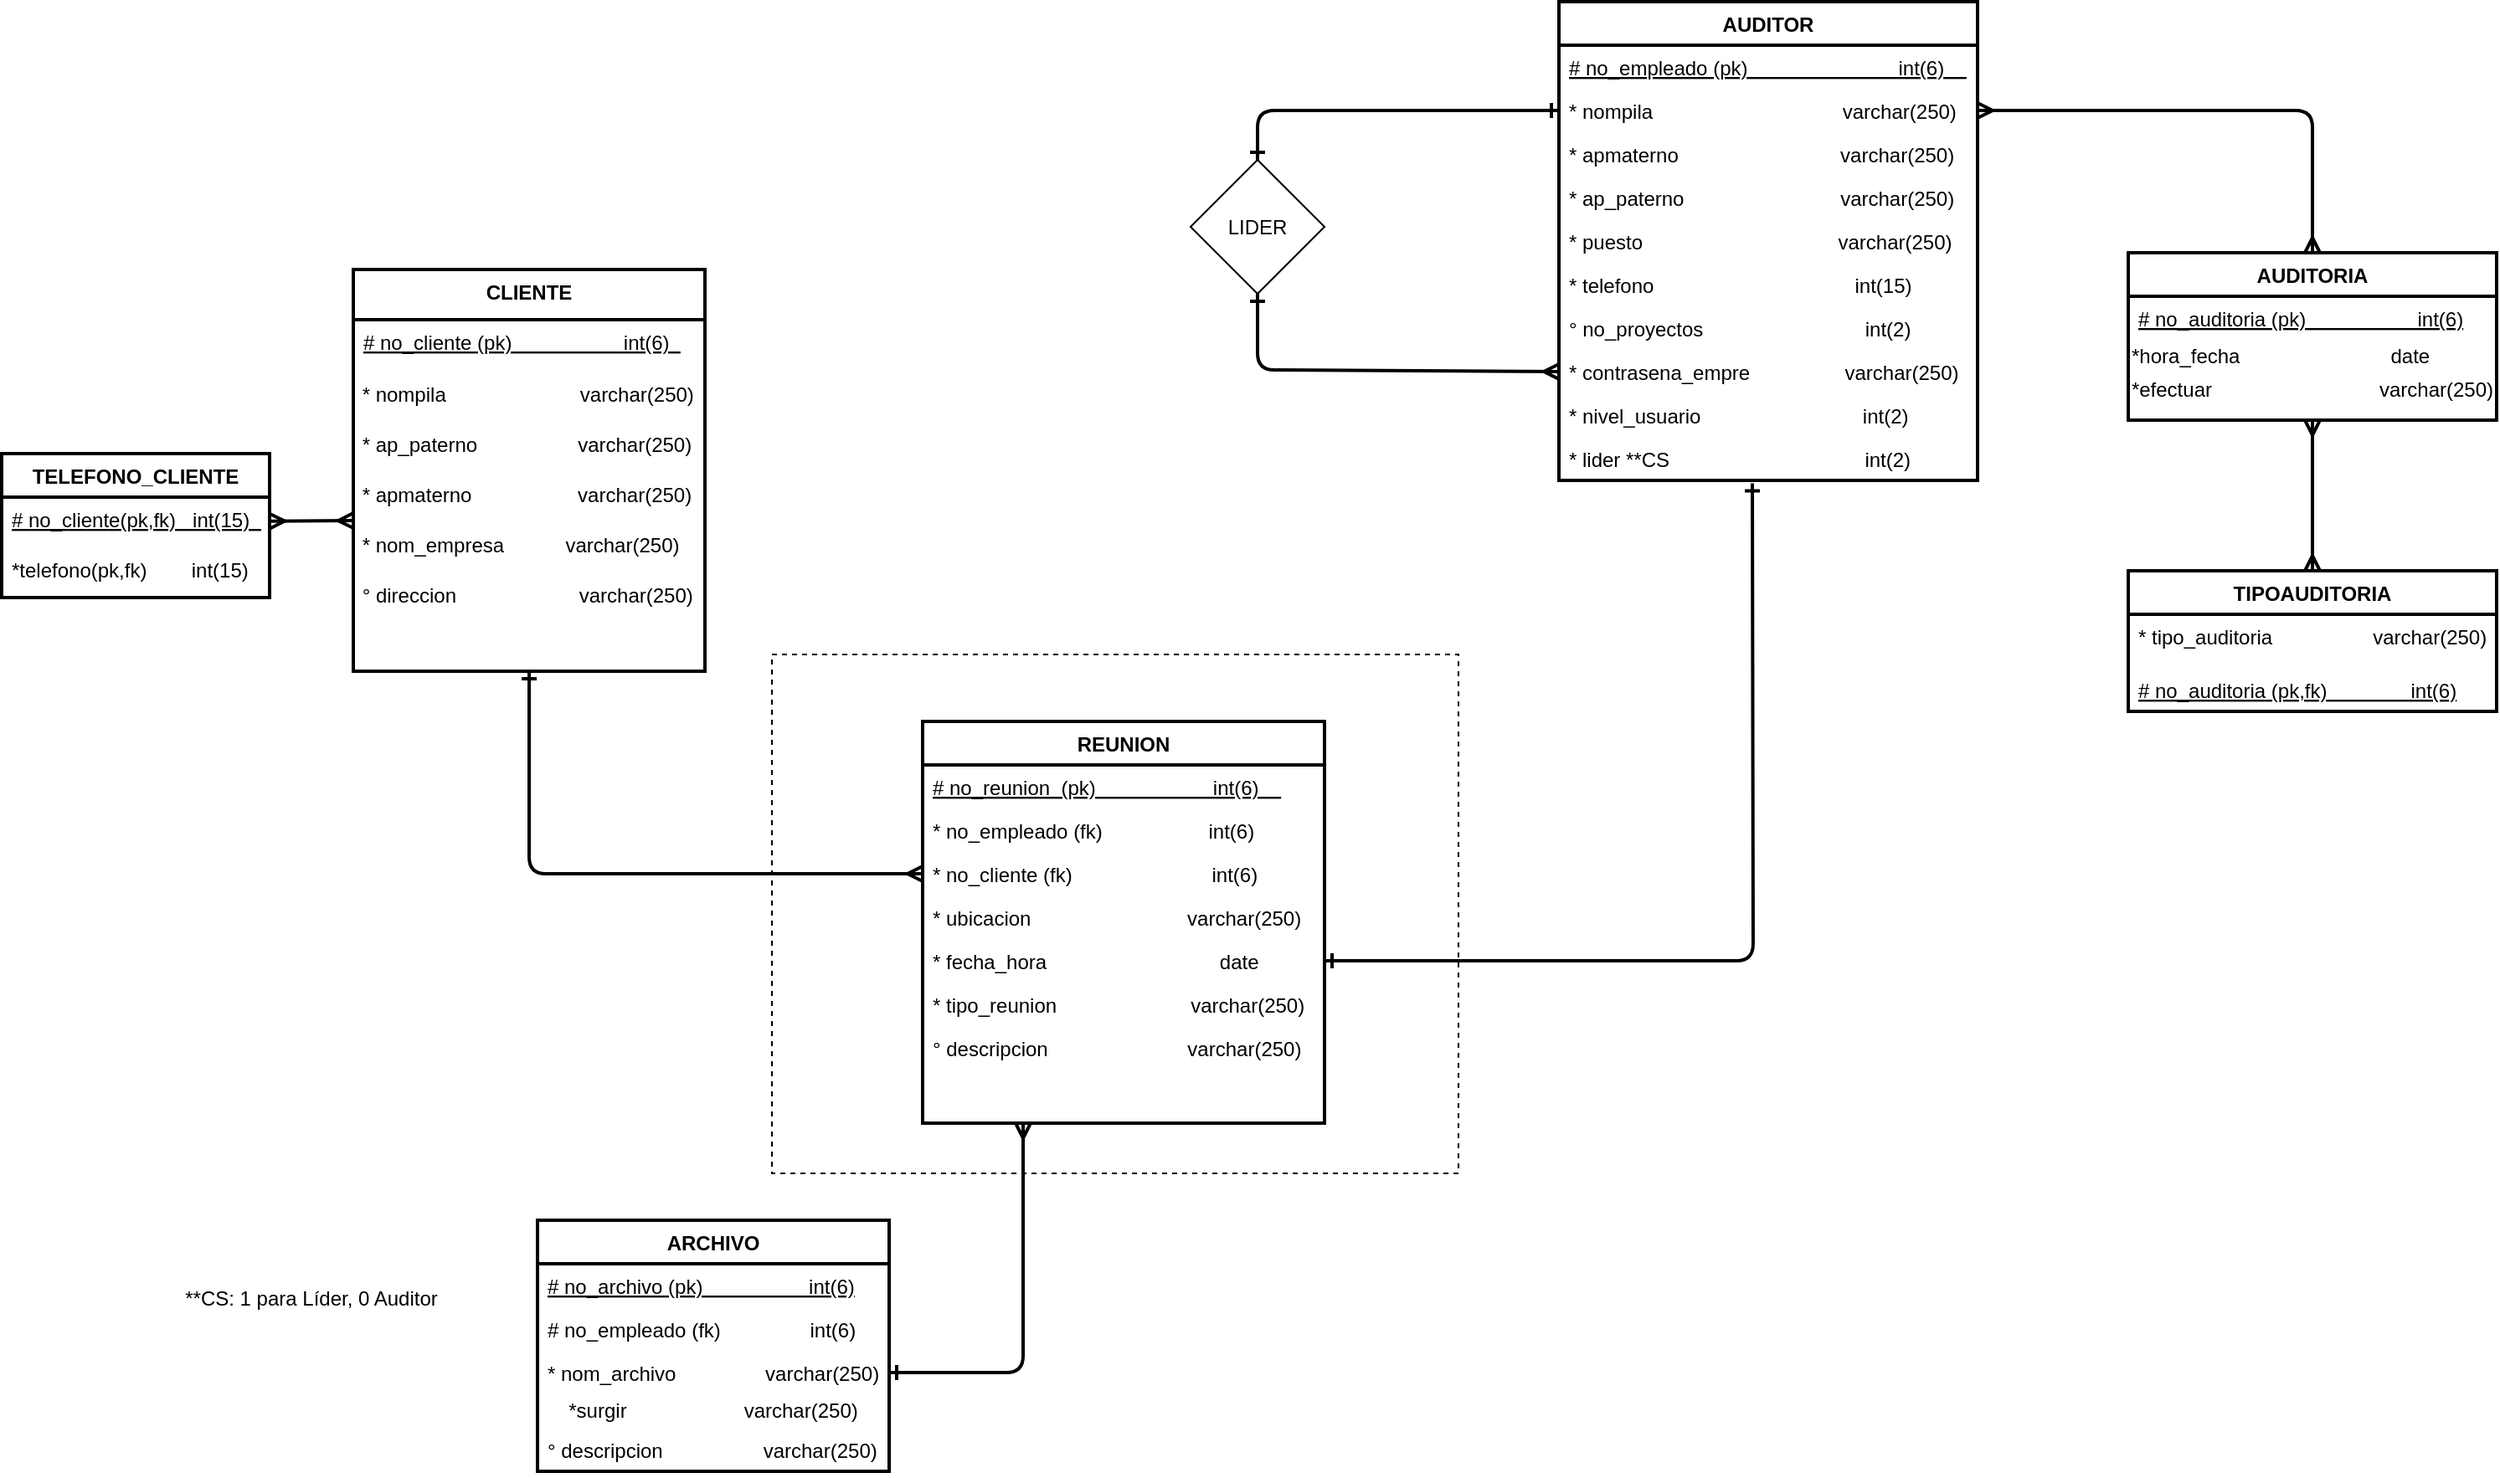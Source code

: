 <mxfile version="14.2.9" type="github">
  <diagram id="C5RBs43oDa-KdzZeNtuy" name="Page-1">
    <mxGraphModel dx="2058" dy="1773" grid="1" gridSize="10" guides="1" tooltips="1" connect="1" arrows="1" fold="1" page="1" pageScale="1" pageWidth="827" pageHeight="1169" math="0" shadow="0">
      <root>
        <mxCell id="WIyWlLk6GJQsqaUBKTNV-0" />
        <mxCell id="WIyWlLk6GJQsqaUBKTNV-1" parent="WIyWlLk6GJQsqaUBKTNV-0" />
        <mxCell id="gr3oe_lrxex0TwQ4C50Z-101" value="" style="rounded=0;whiteSpace=wrap;html=1;dashed=1;" vertex="1" parent="WIyWlLk6GJQsqaUBKTNV-1">
          <mxGeometry x="440" y="190" width="410" height="310" as="geometry" />
        </mxCell>
        <mxCell id="gr3oe_lrxex0TwQ4C50Z-0" value="CLIENTE" style="swimlane;fontStyle=1;align=center;verticalAlign=top;childLayout=stackLayout;horizontal=1;startSize=30;horizontalStack=0;resizeParent=1;resizeLast=0;collapsible=1;marginBottom=0;rounded=0;shadow=0;strokeWidth=2;" vertex="1" parent="WIyWlLk6GJQsqaUBKTNV-1">
          <mxGeometry x="190" y="-40" width="210" height="240" as="geometry">
            <mxRectangle x="230" y="140" width="160" height="26" as="alternateBounds" />
          </mxGeometry>
        </mxCell>
        <mxCell id="gr3oe_lrxex0TwQ4C50Z-1" value="# no_cliente (pk)                    int(6)   " style="text;align=left;verticalAlign=top;spacingLeft=4;spacingRight=4;overflow=hidden;rotatable=0;points=[[0,0.5],[1,0.5]];portConstraint=eastwest;fontStyle=4" vertex="1" parent="gr3oe_lrxex0TwQ4C50Z-0">
          <mxGeometry y="30" width="210" height="30" as="geometry" />
        </mxCell>
        <mxCell id="gr3oe_lrxex0TwQ4C50Z-2" value="&amp;nbsp;* nompila&amp;nbsp; &amp;nbsp; &amp;nbsp; &amp;nbsp; &amp;nbsp; &amp;nbsp; &amp;nbsp; &amp;nbsp; &amp;nbsp; &amp;nbsp; &amp;nbsp; &amp;nbsp;&amp;nbsp;&lt;span&gt;varchar(250)&lt;/span&gt;" style="text;html=1;strokeColor=none;fillColor=none;align=left;verticalAlign=middle;whiteSpace=wrap;rounded=0;" vertex="1" parent="gr3oe_lrxex0TwQ4C50Z-0">
          <mxGeometry y="60" width="210" height="30" as="geometry" />
        </mxCell>
        <mxCell id="gr3oe_lrxex0TwQ4C50Z-3" value="&amp;nbsp;* ap_paterno&amp;nbsp; &amp;nbsp; &amp;nbsp; &amp;nbsp; &amp;nbsp; &amp;nbsp; &amp;nbsp; &amp;nbsp; &amp;nbsp;&amp;nbsp;&lt;span&gt;varchar(250)&lt;/span&gt;" style="text;html=1;strokeColor=none;fillColor=none;align=left;verticalAlign=middle;whiteSpace=wrap;rounded=0;" vertex="1" parent="gr3oe_lrxex0TwQ4C50Z-0">
          <mxGeometry y="90" width="210" height="30" as="geometry" />
        </mxCell>
        <mxCell id="gr3oe_lrxex0TwQ4C50Z-4" value="&amp;nbsp;* apmaterno&amp;nbsp; &amp;nbsp; &amp;nbsp; &amp;nbsp; &amp;nbsp; &amp;nbsp; &amp;nbsp; &amp;nbsp; &amp;nbsp; &amp;nbsp;varchar(250)" style="text;html=1;strokeColor=none;fillColor=none;align=left;verticalAlign=middle;whiteSpace=wrap;rounded=0;" vertex="1" parent="gr3oe_lrxex0TwQ4C50Z-0">
          <mxGeometry y="120" width="210" height="30" as="geometry" />
        </mxCell>
        <mxCell id="gr3oe_lrxex0TwQ4C50Z-5" value="&lt;div align=&quot;left&quot;&gt;&amp;nbsp;* nom_empresa&amp;nbsp; &amp;nbsp; &amp;nbsp; &amp;nbsp; &amp;nbsp;&amp;nbsp; varchar(250)&lt;/div&gt;" style="text;html=1;strokeColor=none;fillColor=none;align=left;verticalAlign=middle;whiteSpace=wrap;rounded=0;" vertex="1" parent="gr3oe_lrxex0TwQ4C50Z-0">
          <mxGeometry y="150" width="210" height="30" as="geometry" />
        </mxCell>
        <mxCell id="gr3oe_lrxex0TwQ4C50Z-6" value="&amp;nbsp;° direccion&amp;nbsp; &amp;nbsp; &amp;nbsp; &amp;nbsp; &amp;nbsp; &amp;nbsp; &amp;nbsp; &amp;nbsp; &amp;nbsp; &amp;nbsp; &amp;nbsp; &lt;span&gt;varchar(250)&lt;/span&gt;" style="text;html=1;strokeColor=none;fillColor=none;align=left;verticalAlign=middle;whiteSpace=wrap;rounded=0;" vertex="1" parent="gr3oe_lrxex0TwQ4C50Z-0">
          <mxGeometry y="180" width="210" height="30" as="geometry" />
        </mxCell>
        <mxCell id="gr3oe_lrxex0TwQ4C50Z-7" value="ARCHIVO" style="swimlane;fontStyle=1;align=center;verticalAlign=top;childLayout=stackLayout;horizontal=1;startSize=26;horizontalStack=0;resizeParent=1;resizeLast=0;collapsible=1;marginBottom=0;rounded=0;shadow=0;strokeWidth=2;" vertex="1" parent="WIyWlLk6GJQsqaUBKTNV-1">
          <mxGeometry x="300" y="528" width="210" height="150" as="geometry">
            <mxRectangle x="130" y="380" width="160" height="26" as="alternateBounds" />
          </mxGeometry>
        </mxCell>
        <mxCell id="gr3oe_lrxex0TwQ4C50Z-8" value="# no_archivo (pk)                   int(6)" style="text;align=left;verticalAlign=top;spacingLeft=4;spacingRight=4;overflow=hidden;rotatable=0;points=[[0,0.5],[1,0.5]];portConstraint=eastwest;fontStyle=4" vertex="1" parent="gr3oe_lrxex0TwQ4C50Z-7">
          <mxGeometry y="26" width="210" height="26" as="geometry" />
        </mxCell>
        <mxCell id="gr3oe_lrxex0TwQ4C50Z-9" value="# no_empleado (fk)                int(6)" style="text;align=left;verticalAlign=top;spacingLeft=4;spacingRight=4;overflow=hidden;rotatable=0;points=[[0,0.5],[1,0.5]];portConstraint=eastwest;fontStyle=0" vertex="1" parent="gr3oe_lrxex0TwQ4C50Z-7">
          <mxGeometry y="52" width="210" height="26" as="geometry" />
        </mxCell>
        <mxCell id="gr3oe_lrxex0TwQ4C50Z-10" value="* nom_archivo                varchar(250)" style="text;align=left;verticalAlign=top;spacingLeft=4;spacingRight=4;overflow=hidden;rotatable=0;points=[[0,0.5],[1,0.5]];portConstraint=eastwest;rounded=0;shadow=0;html=0;" vertex="1" parent="gr3oe_lrxex0TwQ4C50Z-7">
          <mxGeometry y="78" width="210" height="26" as="geometry" />
        </mxCell>
        <mxCell id="gr3oe_lrxex0TwQ4C50Z-106" value="&lt;div align=&quot;left&quot;&gt;*surgir&amp;nbsp;&amp;nbsp;&amp;nbsp;&amp;nbsp;&amp;nbsp;&amp;nbsp;&amp;nbsp;&amp;nbsp;&amp;nbsp;&amp;nbsp;&amp;nbsp;&amp;nbsp;&amp;nbsp;&amp;nbsp;&amp;nbsp;&amp;nbsp;&amp;nbsp;&amp;nbsp;&amp;nbsp;&amp;nbsp; varchar(250) &lt;br&gt;&lt;/div&gt;" style="text;html=1;strokeColor=none;fillColor=none;align=center;verticalAlign=middle;whiteSpace=wrap;rounded=0;dashed=1;" vertex="1" parent="gr3oe_lrxex0TwQ4C50Z-7">
          <mxGeometry y="104" width="210" height="20" as="geometry" />
        </mxCell>
        <mxCell id="gr3oe_lrxex0TwQ4C50Z-11" value="° descripcion                  varchar(250)" style="text;align=left;verticalAlign=top;spacingLeft=4;spacingRight=4;overflow=hidden;rotatable=0;points=[[0,0.5],[1,0.5]];portConstraint=eastwest;" vertex="1" parent="gr3oe_lrxex0TwQ4C50Z-7">
          <mxGeometry y="124" width="210" height="26" as="geometry" />
        </mxCell>
        <mxCell id="gr3oe_lrxex0TwQ4C50Z-12" value="AUDITORIA" style="swimlane;fontStyle=1;align=center;verticalAlign=top;childLayout=stackLayout;horizontal=1;startSize=26;horizontalStack=0;resizeParent=1;resizeLast=0;collapsible=1;marginBottom=0;rounded=0;shadow=0;strokeWidth=2;" vertex="1" parent="WIyWlLk6GJQsqaUBKTNV-1">
          <mxGeometry x="1250" y="-50" width="220" height="100" as="geometry">
            <mxRectangle x="340" y="380" width="170" height="26" as="alternateBounds" />
          </mxGeometry>
        </mxCell>
        <mxCell id="gr3oe_lrxex0TwQ4C50Z-13" value="# no_auditoria (pk)                    int(6)" style="text;align=left;verticalAlign=top;spacingLeft=4;spacingRight=4;overflow=hidden;rotatable=0;points=[[0,0.5],[1,0.5]];portConstraint=eastwest;fontStyle=4" vertex="1" parent="gr3oe_lrxex0TwQ4C50Z-12">
          <mxGeometry y="26" width="220" height="26" as="geometry" />
        </mxCell>
        <mxCell id="gr3oe_lrxex0TwQ4C50Z-103" value="*hora_fecha&amp;nbsp;&amp;nbsp;&amp;nbsp;&amp;nbsp;&amp;nbsp;&amp;nbsp;&amp;nbsp;&amp;nbsp;&amp;nbsp;&amp;nbsp;&amp;nbsp; &amp;nbsp; &amp;nbsp; &amp;nbsp; &amp;nbsp; &amp;nbsp; &amp;nbsp; &amp;nbsp;&amp;nbsp; date" style="text;html=1;strokeColor=none;fillColor=none;align=left;verticalAlign=middle;whiteSpace=wrap;rounded=0;dashed=1;" vertex="1" parent="gr3oe_lrxex0TwQ4C50Z-12">
          <mxGeometry y="52" width="220" height="20" as="geometry" />
        </mxCell>
        <mxCell id="gr3oe_lrxex0TwQ4C50Z-105" value="&lt;div&gt;*efectuar&amp;nbsp;&amp;nbsp;&amp;nbsp;&amp;nbsp;&amp;nbsp;&amp;nbsp;&amp;nbsp;&amp;nbsp;&amp;nbsp;&amp;nbsp;&amp;nbsp;&amp;nbsp;&amp;nbsp;&amp;nbsp;&amp;nbsp;&amp;nbsp;&amp;nbsp;&amp;nbsp;&amp;nbsp;&amp;nbsp;&amp;nbsp;&amp;nbsp;&amp;nbsp;&amp;nbsp;&amp;nbsp;&amp;nbsp;&amp;nbsp;&amp;nbsp;&amp;nbsp; varchar(250) &lt;br&gt;&lt;/div&gt;" style="text;html=1;strokeColor=none;fillColor=none;align=center;verticalAlign=middle;whiteSpace=wrap;rounded=0;dashed=1;" vertex="1" parent="gr3oe_lrxex0TwQ4C50Z-12">
          <mxGeometry y="72" width="220" height="20" as="geometry" />
        </mxCell>
        <mxCell id="gr3oe_lrxex0TwQ4C50Z-15" value="AUDITOR" style="swimlane;fontStyle=1;align=center;verticalAlign=top;childLayout=stackLayout;horizontal=1;startSize=26;horizontalStack=0;resizeParent=1;resizeLast=0;collapsible=1;marginBottom=0;rounded=0;shadow=0;strokeWidth=2;" vertex="1" parent="WIyWlLk6GJQsqaUBKTNV-1">
          <mxGeometry x="910" y="-200" width="250" height="286" as="geometry">
            <mxRectangle x="550" y="140" width="160" height="26" as="alternateBounds" />
          </mxGeometry>
        </mxCell>
        <mxCell id="gr3oe_lrxex0TwQ4C50Z-16" value="# no_empleado (pk)                           int(6)    " style="text;align=left;verticalAlign=top;spacingLeft=4;spacingRight=4;overflow=hidden;rotatable=0;points=[[0,0.5],[1,0.5]];portConstraint=eastwest;fontStyle=4;labelBackgroundColor=#ffffff;" vertex="1" parent="gr3oe_lrxex0TwQ4C50Z-15">
          <mxGeometry y="26" width="250" height="26" as="geometry" />
        </mxCell>
        <mxCell id="gr3oe_lrxex0TwQ4C50Z-17" value="* nompila                                  varchar(250)" style="text;align=left;verticalAlign=top;spacingLeft=4;spacingRight=4;overflow=hidden;rotatable=0;points=[[0,0.5],[1,0.5]];portConstraint=eastwest;rounded=0;shadow=0;html=0;" vertex="1" parent="gr3oe_lrxex0TwQ4C50Z-15">
          <mxGeometry y="52" width="250" height="26" as="geometry" />
        </mxCell>
        <mxCell id="gr3oe_lrxex0TwQ4C50Z-18" value="* apmaterno                             varchar(250)" style="text;align=left;verticalAlign=top;spacingLeft=4;spacingRight=4;overflow=hidden;rotatable=0;points=[[0,0.5],[1,0.5]];portConstraint=eastwest;rounded=0;shadow=0;html=0;" vertex="1" parent="gr3oe_lrxex0TwQ4C50Z-15">
          <mxGeometry y="78" width="250" height="26" as="geometry" />
        </mxCell>
        <mxCell id="gr3oe_lrxex0TwQ4C50Z-19" value="* ap_paterno                            varchar(250)&#xa; " style="text;align=left;verticalAlign=top;spacingLeft=4;spacingRight=4;overflow=hidden;rotatable=0;points=[[0,0.5],[1,0.5]];portConstraint=eastwest;rounded=0;shadow=0;html=0;" vertex="1" parent="gr3oe_lrxex0TwQ4C50Z-15">
          <mxGeometry y="104" width="250" height="26" as="geometry" />
        </mxCell>
        <mxCell id="gr3oe_lrxex0TwQ4C50Z-20" value="* puesto                                   varchar(250)" style="text;align=left;verticalAlign=top;spacingLeft=4;spacingRight=4;overflow=hidden;rotatable=0;points=[[0,0.5],[1,0.5]];portConstraint=eastwest;rounded=0;shadow=0;html=0;" vertex="1" parent="gr3oe_lrxex0TwQ4C50Z-15">
          <mxGeometry y="130" width="250" height="26" as="geometry" />
        </mxCell>
        <mxCell id="gr3oe_lrxex0TwQ4C50Z-21" value="* telefono                                    int(15)" style="text;align=left;verticalAlign=top;spacingLeft=4;spacingRight=4;overflow=hidden;rotatable=0;points=[[0,0.5],[1,0.5]];portConstraint=eastwest;rounded=0;shadow=0;html=0;" vertex="1" parent="gr3oe_lrxex0TwQ4C50Z-15">
          <mxGeometry y="156" width="250" height="26" as="geometry" />
        </mxCell>
        <mxCell id="gr3oe_lrxex0TwQ4C50Z-22" value="° no_proyectos                             int(2)  " style="text;align=left;verticalAlign=top;spacingLeft=4;spacingRight=4;overflow=hidden;rotatable=0;points=[[0,0.5],[1,0.5]];portConstraint=eastwest;rounded=0;shadow=0;html=0;" vertex="1" parent="gr3oe_lrxex0TwQ4C50Z-15">
          <mxGeometry y="182" width="250" height="26" as="geometry" />
        </mxCell>
        <mxCell id="gr3oe_lrxex0TwQ4C50Z-23" value="* contrasena_empre                 varchar(250)" style="text;align=left;verticalAlign=top;spacingLeft=4;spacingRight=4;overflow=hidden;rotatable=0;points=[[0,0.5],[1,0.5]];portConstraint=eastwest;rounded=0;shadow=0;html=0;" vertex="1" parent="gr3oe_lrxex0TwQ4C50Z-15">
          <mxGeometry y="208" width="250" height="26" as="geometry" />
        </mxCell>
        <mxCell id="gr3oe_lrxex0TwQ4C50Z-24" value="* nivel_usuario                             int(2)" style="text;align=left;verticalAlign=top;spacingLeft=4;spacingRight=4;overflow=hidden;rotatable=0;points=[[0,0.5],[1,0.5]];portConstraint=eastwest;rounded=0;shadow=0;html=0;" vertex="1" parent="gr3oe_lrxex0TwQ4C50Z-15">
          <mxGeometry y="234" width="250" height="26" as="geometry" />
        </mxCell>
        <mxCell id="gr3oe_lrxex0TwQ4C50Z-25" value="* lider **CS                                   int(2)" style="text;align=left;verticalAlign=top;spacingLeft=4;spacingRight=4;overflow=hidden;rotatable=0;points=[[0,0.5],[1,0.5]];portConstraint=eastwest;rounded=0;shadow=0;html=0;" vertex="1" parent="gr3oe_lrxex0TwQ4C50Z-15">
          <mxGeometry y="260" width="250" height="26" as="geometry" />
        </mxCell>
        <mxCell id="gr3oe_lrxex0TwQ4C50Z-26" value="REUNION" style="swimlane;fontStyle=1;align=center;verticalAlign=top;childLayout=stackLayout;horizontal=1;startSize=26;horizontalStack=0;resizeParent=1;resizeLast=0;collapsible=1;marginBottom=0;rounded=0;shadow=0;strokeWidth=2;" vertex="1" parent="WIyWlLk6GJQsqaUBKTNV-1">
          <mxGeometry x="530" y="230" width="240" height="240" as="geometry">
            <mxRectangle x="550" y="140" width="160" height="26" as="alternateBounds" />
          </mxGeometry>
        </mxCell>
        <mxCell id="gr3oe_lrxex0TwQ4C50Z-27" value="# no_reunion  (pk)                     int(6)    " style="text;align=left;verticalAlign=top;spacingLeft=4;spacingRight=4;overflow=hidden;rotatable=0;points=[[0,0.5],[1,0.5]];portConstraint=eastwest;fontStyle=4;labelBackgroundColor=#ffffff;" vertex="1" parent="gr3oe_lrxex0TwQ4C50Z-26">
          <mxGeometry y="26" width="240" height="26" as="geometry" />
        </mxCell>
        <mxCell id="gr3oe_lrxex0TwQ4C50Z-28" value="* no_empleado (fk)                   int(6)" style="text;align=left;verticalAlign=top;spacingLeft=4;spacingRight=4;overflow=hidden;rotatable=0;points=[[0,0.5],[1,0.5]];portConstraint=eastwest;rounded=0;shadow=0;html=0;" vertex="1" parent="gr3oe_lrxex0TwQ4C50Z-26">
          <mxGeometry y="52" width="240" height="26" as="geometry" />
        </mxCell>
        <mxCell id="gr3oe_lrxex0TwQ4C50Z-29" value="* no_cliente (fk)                         int(6)" style="text;align=left;verticalAlign=top;spacingLeft=4;spacingRight=4;overflow=hidden;rotatable=0;points=[[0,0.5],[1,0.5]];portConstraint=eastwest;rounded=0;shadow=0;html=0;" vertex="1" parent="gr3oe_lrxex0TwQ4C50Z-26">
          <mxGeometry y="78" width="240" height="26" as="geometry" />
        </mxCell>
        <mxCell id="gr3oe_lrxex0TwQ4C50Z-30" value="* ubicacion                            varchar(250)&#xa; " style="text;align=left;verticalAlign=top;spacingLeft=4;spacingRight=4;overflow=hidden;rotatable=0;points=[[0,0.5],[1,0.5]];portConstraint=eastwest;rounded=0;shadow=0;html=0;" vertex="1" parent="gr3oe_lrxex0TwQ4C50Z-26">
          <mxGeometry y="104" width="240" height="26" as="geometry" />
        </mxCell>
        <mxCell id="gr3oe_lrxex0TwQ4C50Z-31" value="* fecha_hora                               date" style="text;align=left;verticalAlign=top;spacingLeft=4;spacingRight=4;overflow=hidden;rotatable=0;points=[[0,0.5],[1,0.5]];portConstraint=eastwest;rounded=0;shadow=0;html=0;" vertex="1" parent="gr3oe_lrxex0TwQ4C50Z-26">
          <mxGeometry y="130" width="240" height="26" as="geometry" />
        </mxCell>
        <mxCell id="gr3oe_lrxex0TwQ4C50Z-32" value="* tipo_reunion                        varchar(250)" style="text;align=left;verticalAlign=top;spacingLeft=4;spacingRight=4;overflow=hidden;rotatable=0;points=[[0,0.5],[1,0.5]];portConstraint=eastwest;rounded=0;shadow=0;html=0;" vertex="1" parent="gr3oe_lrxex0TwQ4C50Z-26">
          <mxGeometry y="156" width="240" height="26" as="geometry" />
        </mxCell>
        <mxCell id="gr3oe_lrxex0TwQ4C50Z-33" value="° descripcion                         varchar(250)" style="text;align=left;verticalAlign=top;spacingLeft=4;spacingRight=4;overflow=hidden;rotatable=0;points=[[0,0.5],[1,0.5]];portConstraint=eastwest;rounded=0;shadow=0;html=0;" vertex="1" parent="gr3oe_lrxex0TwQ4C50Z-26">
          <mxGeometry y="182" width="240" height="26" as="geometry" />
        </mxCell>
        <mxCell id="gr3oe_lrxex0TwQ4C50Z-34" value="" style="endArrow=ERmany;startArrow=ERone;html=1;entryX=0;entryY=0.5;entryDx=0;entryDy=0;startFill=0;endFill=0;strokeWidth=2;exitX=0.5;exitY=1;exitDx=0;exitDy=0;" edge="1" parent="WIyWlLk6GJQsqaUBKTNV-1" source="gr3oe_lrxex0TwQ4C50Z-0" target="gr3oe_lrxex0TwQ4C50Z-29">
          <mxGeometry width="50" height="50" relative="1" as="geometry">
            <mxPoint x="290" y="280" as="sourcePoint" />
            <mxPoint x="360" y="290" as="targetPoint" />
            <Array as="points">
              <mxPoint x="295" y="321" />
            </Array>
          </mxGeometry>
        </mxCell>
        <mxCell id="gr3oe_lrxex0TwQ4C50Z-35" value="" style="endArrow=ERone;startArrow=ERone;html=1;startFill=0;endFill=0;strokeWidth=2;entryX=0.462;entryY=1.066;entryDx=0;entryDy=0;entryPerimeter=0;exitX=1;exitY=0.5;exitDx=0;exitDy=0;" edge="1" parent="WIyWlLk6GJQsqaUBKTNV-1" target="gr3oe_lrxex0TwQ4C50Z-25" source="gr3oe_lrxex0TwQ4C50Z-31">
          <mxGeometry width="50" height="50" relative="1" as="geometry">
            <mxPoint x="654" y="366" as="sourcePoint" />
            <mxPoint x="887" y="366" as="targetPoint" />
            <Array as="points">
              <mxPoint x="1026" y="373" />
            </Array>
          </mxGeometry>
        </mxCell>
        <mxCell id="gr3oe_lrxex0TwQ4C50Z-36" value="" style="endArrow=ERmany;startArrow=ERone;html=1;startFill=0;endFill=0;strokeWidth=2;exitX=1;exitY=0.5;exitDx=0;exitDy=0;entryX=0.25;entryY=1;entryDx=0;entryDy=0;" edge="1" parent="WIyWlLk6GJQsqaUBKTNV-1" source="gr3oe_lrxex0TwQ4C50Z-10" target="gr3oe_lrxex0TwQ4C50Z-26">
          <mxGeometry width="50" height="50" relative="1" as="geometry">
            <mxPoint x="390" y="572" as="sourcePoint" />
            <mxPoint x="548.619" y="500" as="targetPoint" />
            <Array as="points">
              <mxPoint x="590" y="619" />
            </Array>
          </mxGeometry>
        </mxCell>
        <mxCell id="gr3oe_lrxex0TwQ4C50Z-37" value="" style="endArrow=ERmany;startArrow=ERmany;html=1;startFill=0;endFill=0;strokeWidth=2;exitX=0.5;exitY=0;exitDx=0;exitDy=0;entryX=1;entryY=0.5;entryDx=0;entryDy=0;" edge="1" parent="WIyWlLk6GJQsqaUBKTNV-1" source="gr3oe_lrxex0TwQ4C50Z-12" target="gr3oe_lrxex0TwQ4C50Z-17">
          <mxGeometry width="50" height="50" relative="1" as="geometry">
            <mxPoint x="390" y="581" as="sourcePoint" />
            <mxPoint x="820" y="60" as="targetPoint" />
            <Array as="points">
              <mxPoint x="1360" y="-135" />
            </Array>
          </mxGeometry>
        </mxCell>
        <mxCell id="gr3oe_lrxex0TwQ4C50Z-38" value="TIPOAUDITORIA" style="swimlane;fontStyle=1;align=center;verticalAlign=top;childLayout=stackLayout;horizontal=1;startSize=26;horizontalStack=0;resizeParent=1;resizeLast=0;collapsible=1;marginBottom=0;rounded=0;shadow=0;strokeWidth=2;" vertex="1" parent="WIyWlLk6GJQsqaUBKTNV-1">
          <mxGeometry x="1250" y="140" width="220" height="84" as="geometry">
            <mxRectangle x="340" y="380" width="170" height="26" as="alternateBounds" />
          </mxGeometry>
        </mxCell>
        <mxCell id="gr3oe_lrxex0TwQ4C50Z-40" value="* tipo_auditoria                  varchar(250)" style="text;align=left;verticalAlign=top;spacingLeft=4;spacingRight=4;overflow=hidden;rotatable=0;points=[[0,0.5],[1,0.5]];portConstraint=eastwest;" vertex="1" parent="gr3oe_lrxex0TwQ4C50Z-38">
          <mxGeometry y="26" width="220" height="32" as="geometry" />
        </mxCell>
        <mxCell id="gr3oe_lrxex0TwQ4C50Z-39" value="# no_auditoria (pk,fk)               int(6)" style="text;align=left;verticalAlign=top;spacingLeft=4;spacingRight=4;overflow=hidden;rotatable=0;points=[[0,0.5],[1,0.5]];portConstraint=eastwest;fontStyle=4" vertex="1" parent="gr3oe_lrxex0TwQ4C50Z-38">
          <mxGeometry y="58" width="220" height="26" as="geometry" />
        </mxCell>
        <mxCell id="gr3oe_lrxex0TwQ4C50Z-41" value="TELEFONO_CLIENTE" style="swimlane;fontStyle=1;childLayout=stackLayout;horizontal=1;startSize=26;horizontalStack=0;resizeParent=1;resizeParentMax=0;resizeLast=0;collapsible=1;marginBottom=0;align=center;fontSize=12;strokeWidth=2;" vertex="1" parent="WIyWlLk6GJQsqaUBKTNV-1">
          <mxGeometry x="-20" y="70" width="160" height="86" as="geometry" />
        </mxCell>
        <mxCell id="gr3oe_lrxex0TwQ4C50Z-42" value="# no_cliente(pk,fk)   int(15)     " style="text;strokeColor=none;fillColor=none;spacingLeft=4;spacingRight=4;overflow=hidden;rotatable=0;points=[[0,0.5],[1,0.5]];portConstraint=eastwest;fontSize=12;fontStyle=4" vertex="1" parent="gr3oe_lrxex0TwQ4C50Z-41">
          <mxGeometry y="26" width="160" height="30" as="geometry" />
        </mxCell>
        <mxCell id="gr3oe_lrxex0TwQ4C50Z-43" value="*telefono(pk,fk)        int(15)          " style="text;strokeColor=none;fillColor=none;spacingLeft=4;spacingRight=4;overflow=hidden;rotatable=0;points=[[0,0.5],[1,0.5]];portConstraint=eastwest;fontSize=12;" vertex="1" parent="gr3oe_lrxex0TwQ4C50Z-41">
          <mxGeometry y="56" width="160" height="30" as="geometry" />
        </mxCell>
        <mxCell id="gr3oe_lrxex0TwQ4C50Z-44" value="" style="endArrow=ERmany;startArrow=ERmany;html=1;startFill=0;endFill=0;strokeWidth=2;entryX=0.5;entryY=1;entryDx=0;entryDy=0;exitX=0.5;exitY=0;exitDx=0;exitDy=0;" edge="1" parent="WIyWlLk6GJQsqaUBKTNV-1" source="gr3oe_lrxex0TwQ4C50Z-38" target="gr3oe_lrxex0TwQ4C50Z-12">
          <mxGeometry width="50" height="50" relative="1" as="geometry">
            <mxPoint x="1310" y="120" as="sourcePoint" />
            <mxPoint x="930" y="540" as="targetPoint" />
            <Array as="points" />
          </mxGeometry>
        </mxCell>
        <mxCell id="gr3oe_lrxex0TwQ4C50Z-45" value="" style="endArrow=ERmany;html=1;entryX=0;entryY=0;entryDx=0;entryDy=0;startArrow=ERmany;startFill=0;strokeWidth=2;endFill=0;" edge="1" parent="WIyWlLk6GJQsqaUBKTNV-1" source="gr3oe_lrxex0TwQ4C50Z-42" target="gr3oe_lrxex0TwQ4C50Z-5">
          <mxGeometry width="50" height="50" relative="1" as="geometry">
            <mxPoint x="230" y="350" as="sourcePoint" />
            <mxPoint x="280" y="300" as="targetPoint" />
            <Array as="points" />
          </mxGeometry>
        </mxCell>
        <mxCell id="gr3oe_lrxex0TwQ4C50Z-46" value="" style="endArrow=ERone;html=1;entryX=0.5;entryY=0;entryDx=0;entryDy=0;startArrow=ERone;startFill=0;endFill=0;strokeWidth=2;exitX=0;exitY=0.5;exitDx=0;exitDy=0;" edge="1" parent="WIyWlLk6GJQsqaUBKTNV-1" source="gr3oe_lrxex0TwQ4C50Z-17">
          <mxGeometry width="50" height="50" relative="1" as="geometry">
            <mxPoint x="820" y="-160" as="sourcePoint" />
            <mxPoint x="730.0" y="-105.5" as="targetPoint" />
            <Array as="points">
              <mxPoint x="730" y="-135" />
            </Array>
          </mxGeometry>
        </mxCell>
        <mxCell id="gr3oe_lrxex0TwQ4C50Z-47" value="" style="endArrow=ERone;html=1;entryX=0.5;entryY=1;entryDx=0;entryDy=0;exitX=0;exitY=0.5;exitDx=0;exitDy=0;startArrow=ERmany;startFill=0;endFill=0;strokeWidth=2;" edge="1" parent="WIyWlLk6GJQsqaUBKTNV-1" source="gr3oe_lrxex0TwQ4C50Z-23">
          <mxGeometry width="50" height="50" relative="1" as="geometry">
            <mxPoint x="570" y="54.5" as="sourcePoint" />
            <mxPoint x="730.0" y="-25.5" as="targetPoint" />
            <Array as="points">
              <mxPoint x="730" y="20" />
            </Array>
          </mxGeometry>
        </mxCell>
        <mxCell id="gr3oe_lrxex0TwQ4C50Z-48" value="**CS: 1 para Líder, 0 Auditor" style="text;html=1;strokeColor=none;fillColor=none;align=center;verticalAlign=middle;whiteSpace=wrap;rounded=0;" vertex="1" parent="WIyWlLk6GJQsqaUBKTNV-1">
          <mxGeometry x="50" y="560" width="230" height="30" as="geometry" />
        </mxCell>
        <mxCell id="gr3oe_lrxex0TwQ4C50Z-98" value="LIDER" style="rhombus;whiteSpace=wrap;html=1;" vertex="1" parent="WIyWlLk6GJQsqaUBKTNV-1">
          <mxGeometry x="690" y="-105.5" width="80" height="80" as="geometry" />
        </mxCell>
      </root>
    </mxGraphModel>
  </diagram>
</mxfile>
